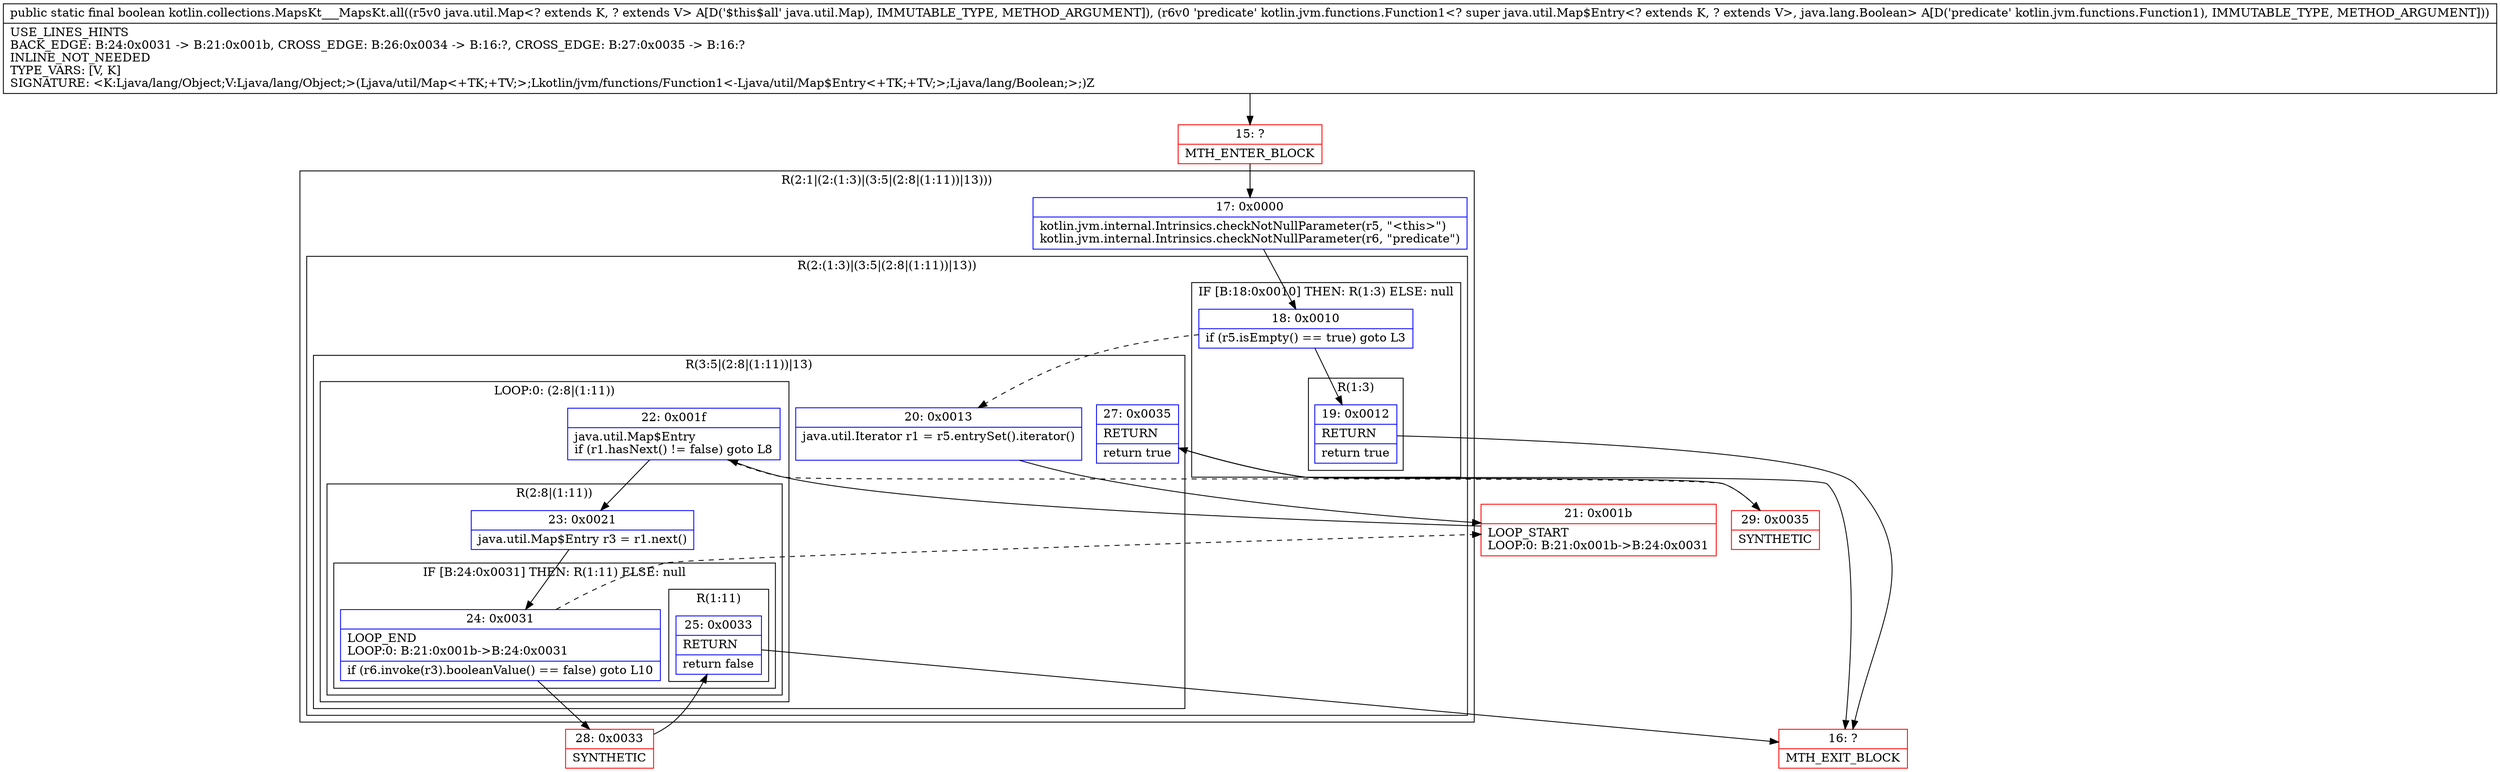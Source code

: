 digraph "CFG forkotlin.collections.MapsKt___MapsKt.all(Ljava\/util\/Map;Lkotlin\/jvm\/functions\/Function1;)Z" {
subgraph cluster_Region_854919851 {
label = "R(2:1|(2:(1:3)|(3:5|(2:8|(1:11))|13)))";
node [shape=record,color=blue];
Node_17 [shape=record,label="{17\:\ 0x0000|kotlin.jvm.internal.Intrinsics.checkNotNullParameter(r5, \"\<this\>\")\lkotlin.jvm.internal.Intrinsics.checkNotNullParameter(r6, \"predicate\")\l}"];
subgraph cluster_Region_2080085407 {
label = "R(2:(1:3)|(3:5|(2:8|(1:11))|13))";
node [shape=record,color=blue];
subgraph cluster_IfRegion_1190648150 {
label = "IF [B:18:0x0010] THEN: R(1:3) ELSE: null";
node [shape=record,color=blue];
Node_18 [shape=record,label="{18\:\ 0x0010|if (r5.isEmpty() == true) goto L3\l}"];
subgraph cluster_Region_485203352 {
label = "R(1:3)";
node [shape=record,color=blue];
Node_19 [shape=record,label="{19\:\ 0x0012|RETURN\l|return true\l}"];
}
}
subgraph cluster_Region_114388220 {
label = "R(3:5|(2:8|(1:11))|13)";
node [shape=record,color=blue];
Node_20 [shape=record,label="{20\:\ 0x0013|java.util.Iterator r1 = r5.entrySet().iterator()\l\l}"];
subgraph cluster_LoopRegion_564217556 {
label = "LOOP:0: (2:8|(1:11))";
node [shape=record,color=blue];
Node_22 [shape=record,label="{22\:\ 0x001f|java.util.Map$Entry \lif (r1.hasNext() != false) goto L8\l}"];
subgraph cluster_Region_1499727583 {
label = "R(2:8|(1:11))";
node [shape=record,color=blue];
Node_23 [shape=record,label="{23\:\ 0x0021|java.util.Map$Entry r3 = r1.next()\l}"];
subgraph cluster_IfRegion_421746486 {
label = "IF [B:24:0x0031] THEN: R(1:11) ELSE: null";
node [shape=record,color=blue];
Node_24 [shape=record,label="{24\:\ 0x0031|LOOP_END\lLOOP:0: B:21:0x001b\-\>B:24:0x0031\l|if (r6.invoke(r3).booleanValue() == false) goto L10\l}"];
subgraph cluster_Region_345534050 {
label = "R(1:11)";
node [shape=record,color=blue];
Node_25 [shape=record,label="{25\:\ 0x0033|RETURN\l|return false\l}"];
}
}
}
}
Node_27 [shape=record,label="{27\:\ 0x0035|RETURN\l|return true\l}"];
}
}
}
Node_15 [shape=record,color=red,label="{15\:\ ?|MTH_ENTER_BLOCK\l}"];
Node_16 [shape=record,color=red,label="{16\:\ ?|MTH_EXIT_BLOCK\l}"];
Node_21 [shape=record,color=red,label="{21\:\ 0x001b|LOOP_START\lLOOP:0: B:21:0x001b\-\>B:24:0x0031\l}"];
Node_28 [shape=record,color=red,label="{28\:\ 0x0033|SYNTHETIC\l}"];
Node_29 [shape=record,color=red,label="{29\:\ 0x0035|SYNTHETIC\l}"];
MethodNode[shape=record,label="{public static final boolean kotlin.collections.MapsKt___MapsKt.all((r5v0 java.util.Map\<? extends K, ? extends V\> A[D('$this$all' java.util.Map), IMMUTABLE_TYPE, METHOD_ARGUMENT]), (r6v0 'predicate' kotlin.jvm.functions.Function1\<? super java.util.Map$Entry\<? extends K, ? extends V\>, java.lang.Boolean\> A[D('predicate' kotlin.jvm.functions.Function1), IMMUTABLE_TYPE, METHOD_ARGUMENT]))  | USE_LINES_HINTS\lBACK_EDGE: B:24:0x0031 \-\> B:21:0x001b, CROSS_EDGE: B:26:0x0034 \-\> B:16:?, CROSS_EDGE: B:27:0x0035 \-\> B:16:?\lINLINE_NOT_NEEDED\lTYPE_VARS: [V, K]\lSIGNATURE: \<K:Ljava\/lang\/Object;V:Ljava\/lang\/Object;\>(Ljava\/util\/Map\<+TK;+TV;\>;Lkotlin\/jvm\/functions\/Function1\<\-Ljava\/util\/Map$Entry\<+TK;+TV;\>;Ljava\/lang\/Boolean;\>;)Z\l}"];
MethodNode -> Node_15;Node_17 -> Node_18;
Node_18 -> Node_19;
Node_18 -> Node_20[style=dashed];
Node_19 -> Node_16;
Node_20 -> Node_21;
Node_22 -> Node_23;
Node_22 -> Node_29[style=dashed];
Node_23 -> Node_24;
Node_24 -> Node_21[style=dashed];
Node_24 -> Node_28;
Node_25 -> Node_16;
Node_27 -> Node_16;
Node_15 -> Node_17;
Node_21 -> Node_22;
Node_28 -> Node_25;
Node_29 -> Node_27;
}

